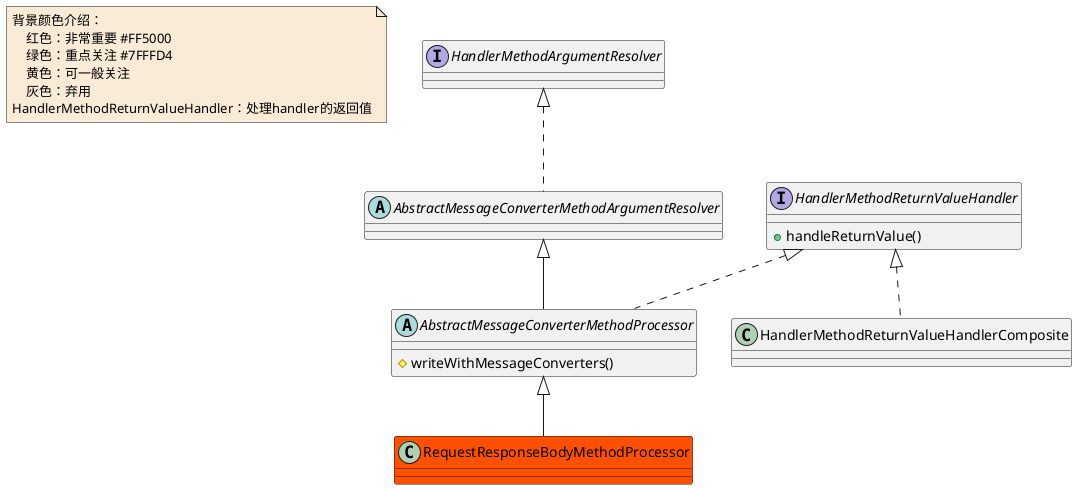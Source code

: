 @startuml

note  as N1 #FAEBD7
    背景颜色介绍：
        红色：非常重要 #FF5000
        绿色：重点关注 #7FFFD4
        黄色：可一般关注
        灰色：弃用
    HandlerMethodReturnValueHandler：处理handler的返回值
end note

interface HandlerMethodReturnValueHandler
HandlerMethodReturnValueHandler : +handleReturnValue()
abstract class AbstractMessageConverterMethodProcessor
AbstractMessageConverterMethodProcessor : #writeWithMessageConverters()
class HandlerMethodReturnValueHandlerComposite
class RequestResponseBodyMethodProcessor #FF5000

interface HandlerMethodArgumentResolver
abstract class AbstractMessageConverterMethodArgumentResolver


AbstractMessageConverterMethodArgumentResolver <|-- AbstractMessageConverterMethodProcessor

AbstractMessageConverterMethodProcessor <|-- RequestResponseBodyMethodProcessor

HandlerMethodArgumentResolver <|.. AbstractMessageConverterMethodArgumentResolver

HandlerMethodReturnValueHandler <|.. AbstractMessageConverterMethodProcessor
HandlerMethodReturnValueHandler <|.. HandlerMethodReturnValueHandlerComposite

@enduml